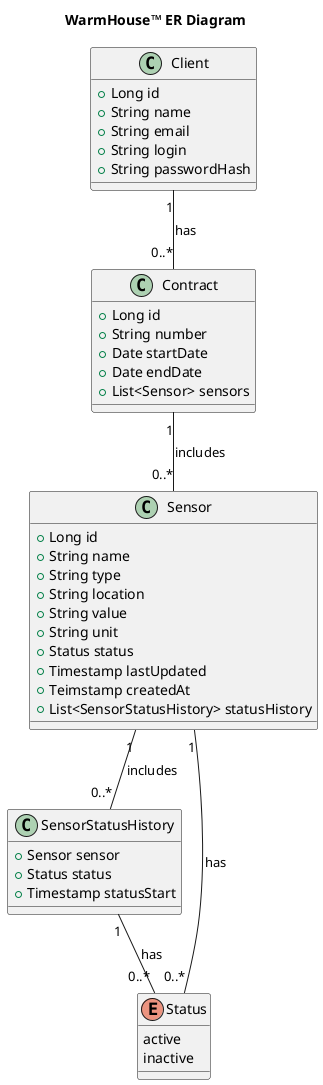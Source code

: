 @startuml
title  WarmHouse™ ER Diagram

top to bottom direction

class Client {
  +Long id
  +String name
  +String email
  +String login
  +String passwordHash
}

class Contract {
  +Long id
  +String number
  +Date startDate
  +Date endDate
  +List<Sensor> sensors
}

class Sensor {
    +Long id
    +String name
    +String type
    +String location
    +String value
    +String unit
    +Status status
    +Timestamp lastUpdated
    +Teimstamp createdAt
    +List<SensorStatusHistory> statusHistory
}

class SensorStatusHistory {
    +Sensor sensor
    +Status status
    +Timestamp statusStart
}

enum Status {
    active
    inactive
}

Client "1" -- "0..*" Contract : has
Contract "1" -- "0..*" Sensor : includes
Sensor "1" -- "0..*" SensorStatusHistory : includes
Sensor "1" -- "0..*" Status : has
SensorStatusHistory "1" -- "0..*" Status : has
@enduml
